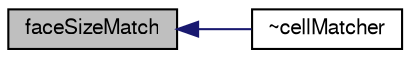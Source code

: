 digraph "faceSizeMatch"
{
  bgcolor="transparent";
  edge [fontname="FreeSans",fontsize="10",labelfontname="FreeSans",labelfontsize="10"];
  node [fontname="FreeSans",fontsize="10",shape=record];
  rankdir="LR";
  Node1114 [label="faceSizeMatch",height=0.2,width=0.4,color="black", fillcolor="grey75", style="filled", fontcolor="black"];
  Node1114 -> Node1115 [dir="back",color="midnightblue",fontsize="10",style="solid",fontname="FreeSans"];
  Node1115 [label="~cellMatcher",height=0.2,width=0.4,color="black",URL="$a27166.html#a8044cd6c0bf054837c0d93645974858b",tooltip="Destructor. "];
}
